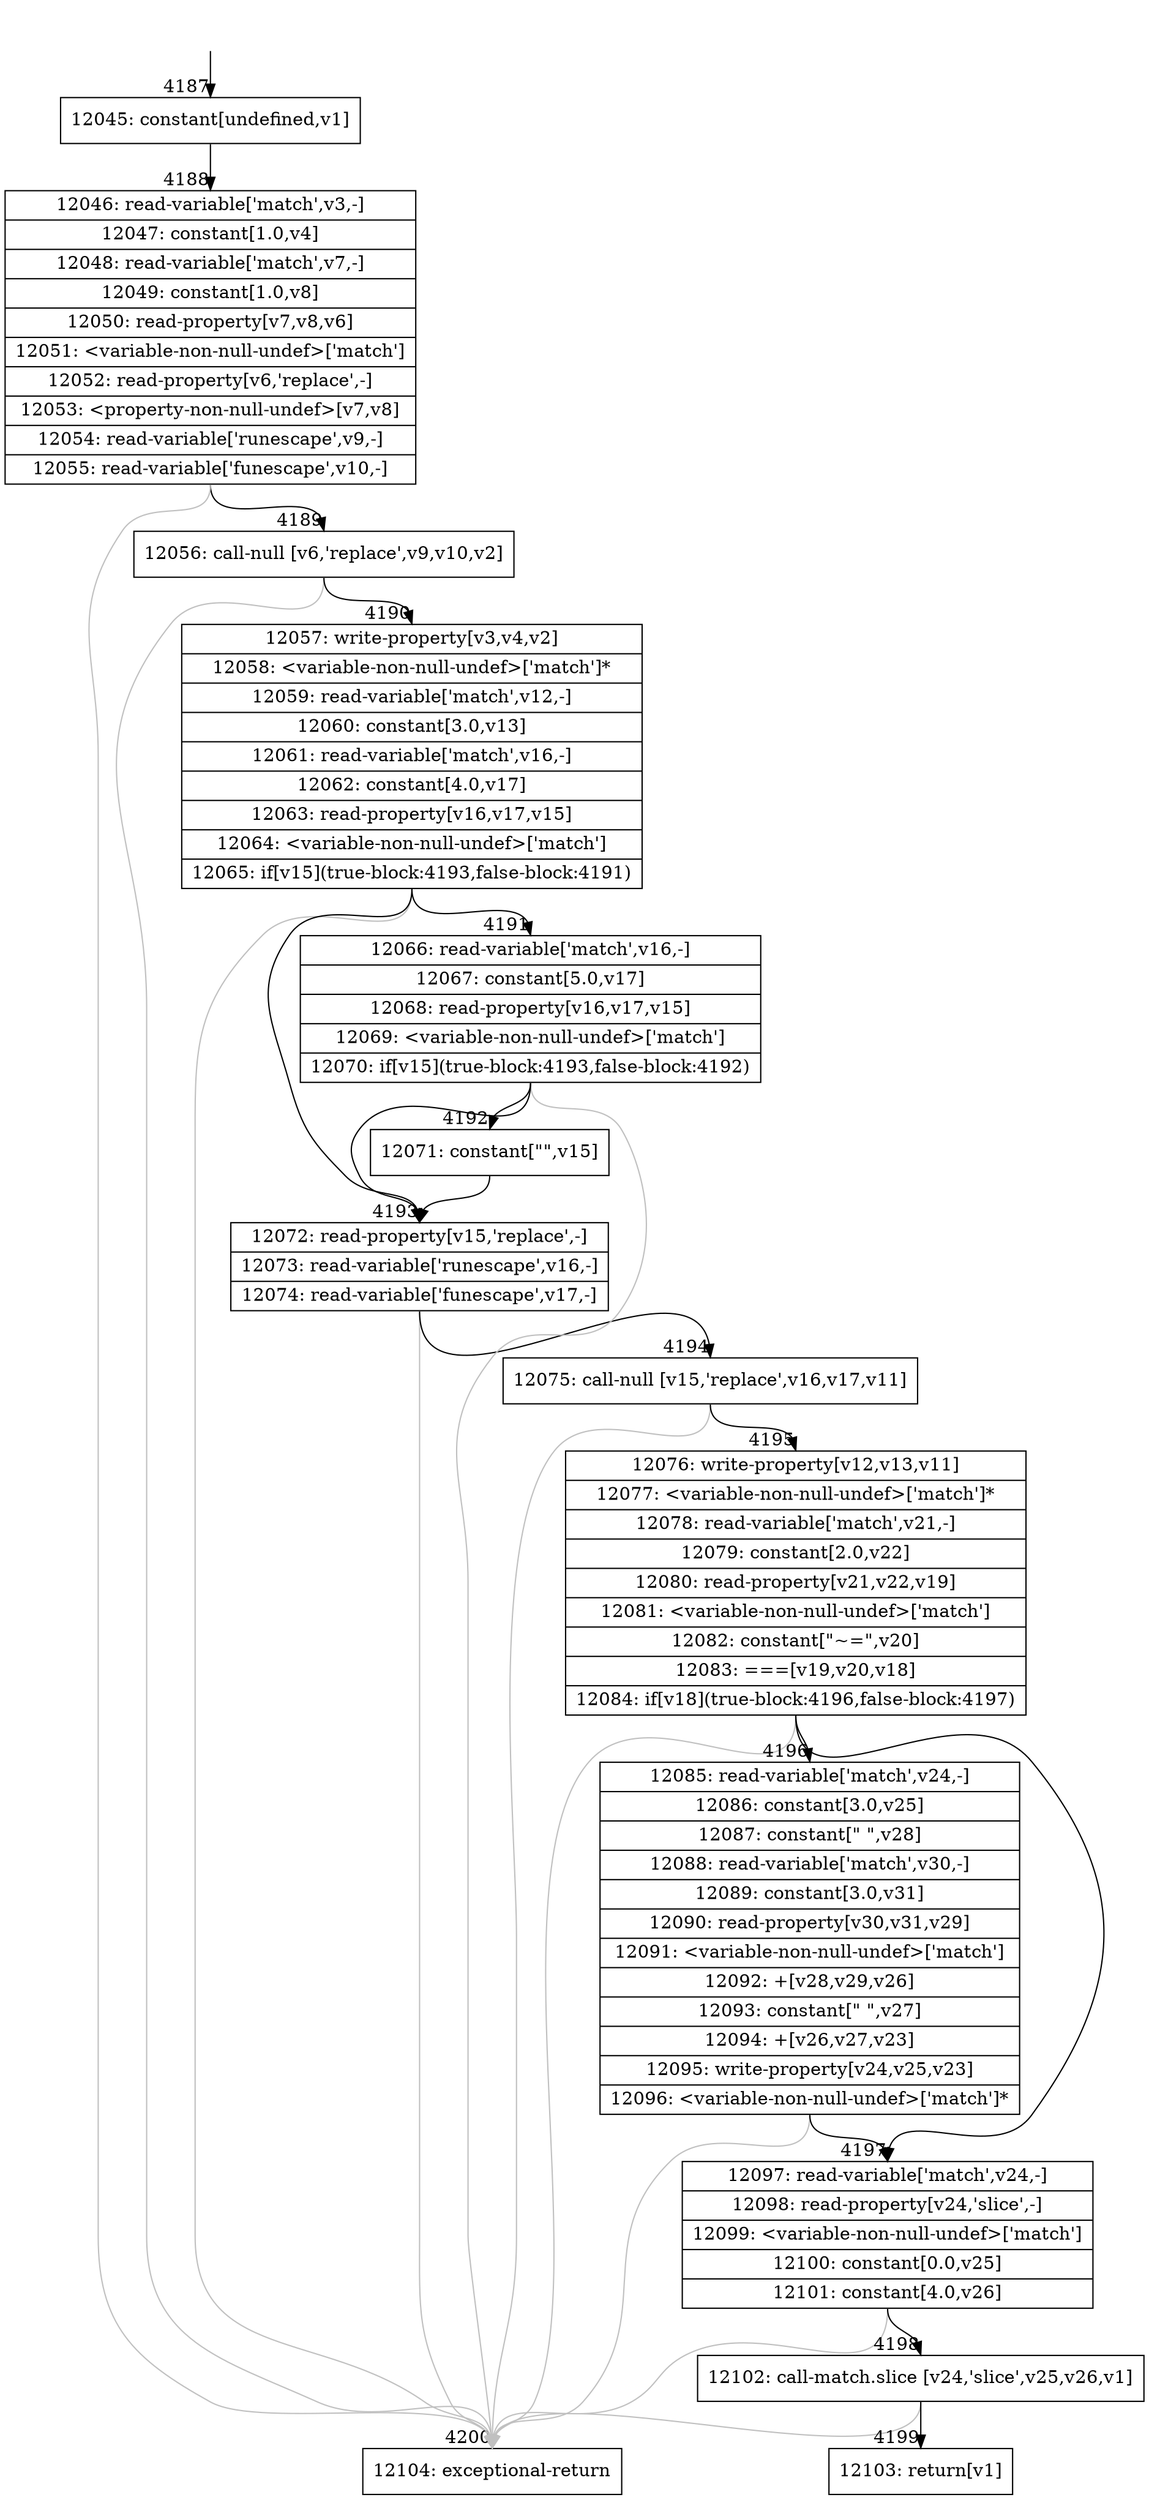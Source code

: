 digraph {
rankdir="TD"
BB_entry273[shape=none,label=""];
BB_entry273 -> BB4187 [tailport=s, headport=n, headlabel="    4187"]
BB4187 [shape=record label="{12045: constant[undefined,v1]}" ] 
BB4187 -> BB4188 [tailport=s, headport=n, headlabel="      4188"]
BB4188 [shape=record label="{12046: read-variable['match',v3,-]|12047: constant[1.0,v4]|12048: read-variable['match',v7,-]|12049: constant[1.0,v8]|12050: read-property[v7,v8,v6]|12051: \<variable-non-null-undef\>['match']|12052: read-property[v6,'replace',-]|12053: \<property-non-null-undef\>[v7,v8]|12054: read-variable['runescape',v9,-]|12055: read-variable['funescape',v10,-]}" ] 
BB4188 -> BB4189 [tailport=s, headport=n, headlabel="      4189"]
BB4188 -> BB4200 [tailport=s, headport=n, color=gray, headlabel="      4200"]
BB4189 [shape=record label="{12056: call-null [v6,'replace',v9,v10,v2]}" ] 
BB4189 -> BB4190 [tailport=s, headport=n, headlabel="      4190"]
BB4189 -> BB4200 [tailport=s, headport=n, color=gray]
BB4190 [shape=record label="{12057: write-property[v3,v4,v2]|12058: \<variable-non-null-undef\>['match']*|12059: read-variable['match',v12,-]|12060: constant[3.0,v13]|12061: read-variable['match',v16,-]|12062: constant[4.0,v17]|12063: read-property[v16,v17,v15]|12064: \<variable-non-null-undef\>['match']|12065: if[v15](true-block:4193,false-block:4191)}" ] 
BB4190 -> BB4193 [tailport=s, headport=n, headlabel="      4193"]
BB4190 -> BB4191 [tailport=s, headport=n, headlabel="      4191"]
BB4190 -> BB4200 [tailport=s, headport=n, color=gray]
BB4191 [shape=record label="{12066: read-variable['match',v16,-]|12067: constant[5.0,v17]|12068: read-property[v16,v17,v15]|12069: \<variable-non-null-undef\>['match']|12070: if[v15](true-block:4193,false-block:4192)}" ] 
BB4191 -> BB4193 [tailport=s, headport=n]
BB4191 -> BB4192 [tailport=s, headport=n, headlabel="      4192"]
BB4191 -> BB4200 [tailport=s, headport=n, color=gray]
BB4192 [shape=record label="{12071: constant[\"\",v15]}" ] 
BB4192 -> BB4193 [tailport=s, headport=n]
BB4193 [shape=record label="{12072: read-property[v15,'replace',-]|12073: read-variable['runescape',v16,-]|12074: read-variable['funescape',v17,-]}" ] 
BB4193 -> BB4194 [tailport=s, headport=n, headlabel="      4194"]
BB4193 -> BB4200 [tailport=s, headport=n, color=gray]
BB4194 [shape=record label="{12075: call-null [v15,'replace',v16,v17,v11]}" ] 
BB4194 -> BB4195 [tailport=s, headport=n, headlabel="      4195"]
BB4194 -> BB4200 [tailport=s, headport=n, color=gray]
BB4195 [shape=record label="{12076: write-property[v12,v13,v11]|12077: \<variable-non-null-undef\>['match']*|12078: read-variable['match',v21,-]|12079: constant[2.0,v22]|12080: read-property[v21,v22,v19]|12081: \<variable-non-null-undef\>['match']|12082: constant[\"~=\",v20]|12083: ===[v19,v20,v18]|12084: if[v18](true-block:4196,false-block:4197)}" ] 
BB4195 -> BB4196 [tailport=s, headport=n, headlabel="      4196"]
BB4195 -> BB4197 [tailport=s, headport=n, headlabel="      4197"]
BB4195 -> BB4200 [tailport=s, headport=n, color=gray]
BB4196 [shape=record label="{12085: read-variable['match',v24,-]|12086: constant[3.0,v25]|12087: constant[\" \",v28]|12088: read-variable['match',v30,-]|12089: constant[3.0,v31]|12090: read-property[v30,v31,v29]|12091: \<variable-non-null-undef\>['match']|12092: +[v28,v29,v26]|12093: constant[\" \",v27]|12094: +[v26,v27,v23]|12095: write-property[v24,v25,v23]|12096: \<variable-non-null-undef\>['match']*}" ] 
BB4196 -> BB4197 [tailport=s, headport=n]
BB4196 -> BB4200 [tailport=s, headport=n, color=gray]
BB4197 [shape=record label="{12097: read-variable['match',v24,-]|12098: read-property[v24,'slice',-]|12099: \<variable-non-null-undef\>['match']|12100: constant[0.0,v25]|12101: constant[4.0,v26]}" ] 
BB4197 -> BB4198 [tailport=s, headport=n, headlabel="      4198"]
BB4197 -> BB4200 [tailport=s, headport=n, color=gray]
BB4198 [shape=record label="{12102: call-match.slice [v24,'slice',v25,v26,v1]}" ] 
BB4198 -> BB4199 [tailport=s, headport=n, headlabel="      4199"]
BB4198 -> BB4200 [tailport=s, headport=n, color=gray]
BB4199 [shape=record label="{12103: return[v1]}" ] 
BB4200 [shape=record label="{12104: exceptional-return}" ] 
//#$~ 4569
}
